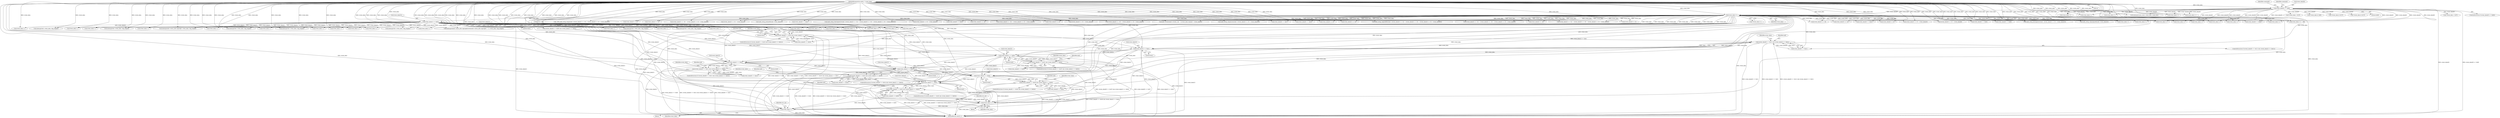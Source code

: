 digraph "0_wildmidi_660b513d99bced8783a4a5984ac2f742c74ebbdd_4@array" {
"1001012" [label="(Call,event_data[1] == 0x01)"];
"1000187" [label="(Call,event_data++)"];
"1000171" [label="(Call,event_data[0] >= 0x80)"];
"1000143" [label="(MethodParameterIn,uint8_t * event_data)"];
"1000363" [label="(Call,event_data[1] == 0x02)"];
"1001006" [label="(Call,(event_data[0] == 0x20) && (event_data[1] == 0x01))"];
"1001028" [label="(Call,(event_data[0] == 0x21) && (event_data[1] == 0x01))"];
"1001034" [label="(Call,event_data[1] == 0x01)"];
"1001056" [label="(Call,event_data[1] == 0x00)"];
"1001050" [label="(Call,(event_data[0] == 0x2F) && (event_data[1] == 0x00))"];
"1001075" [label="(Call,event_data[1] == 0x03)"];
"1001069" [label="(Call,(event_data[0] == 0x51) && (event_data[1] == 0x03))"];
"1001109" [label="(Call,event_data[1] == 0x05)"];
"1001103" [label="(Call,(event_data[0] == 0x54) && (event_data[1] == 0x05))"];
"1001166" [label="(Call,event_data[1] == 0x04)"];
"1001160" [label="(Call,(event_data[0] == 0x58) && (event_data[1] == 0x04))"];
"1001206" [label="(Call,event_data[1] == 0x02)"];
"1001200" [label="(Call,(event_data[0] == 0x59) && (event_data[1] == 0x02))"];
"1001228" [label="(Call,event_data++)"];
"1001250" [label="(Call,event_data++)"];
"1001227" [label="(Block,)"];
"1000312" [label="(Call,event_data++)"];
"1001186" [label="(Call,(event_data[4] << 8) + event_data[5])"];
"1001057" [label="(Call,event_data[1])"];
"1001181" [label="(Call,event_data[3] << 16)"];
"1001082" [label="(Identifier,mdi)"];
"1001200" [label="(Call,(event_data[0] == 0x59) && (event_data[1] == 0x02))"];
"1000358" [label="(Call,event_data[0] == 0x00)"];
"1001138" [label="(Call,mdi->events[mdi->events_size - 1].event_data.channel = event_data[2])"];
"1001292" [label="(Call,*event_data > 0x7f)"];
"1000888" [label="(Call,event_data++)"];
"1000369" [label="(Call,midi_setup_sequenceno(mdi, ((event_data[2] << 8) + event_data[3])))"];
"1001229" [label="(Identifier,event_data)"];
"1001175" [label="(Call,event_data[2] << 24)"];
"1001117" [label="(Call,(event_data[3] << 24) + (event_data[4] << 16) + (event_data[5] << 8) + event_data[6])"];
"1000367" [label="(Literal,0x02)"];
"1001060" [label="(Literal,0x00)"];
"1000464" [label="(Call,event_data++)"];
"1001327" [label="(Call,event_data++)"];
"1000363" [label="(Call,event_data[1] == 0x02)"];
"1000504" [label="(Call,event_data++)"];
"1001038" [label="(Literal,0x01)"];
"1001084" [label="(Call,event_data[2] << 16)"];
"1001113" [label="(Literal,0x05)"];
"1001118" [label="(Call,event_data[3] << 24)"];
"1000866" [label="(Call,event_data++)"];
"1001016" [label="(Literal,0x01)"];
"1001167" [label="(Call,event_data[1])"];
"1000170" [label="(ControlStructure,if (event_data[0] >= 0x80))"];
"1000195" [label="(Identifier,command)"];
"1000458" [label="(Call,event_data[0] == 0x02)"];
"1000770" [label="(Call,memcpy(text, event_data, tmp_length))"];
"1001253" [label="(Identifier,ret_cnt)"];
"1001070" [label="(Call,event_data[0] == 0x51)"];
"1001214" [label="(Call,(event_data[2] << 8) + event_data[3])"];
"1000793" [label="(Call,event_data++)"];
"1001049" [label="(ControlStructure,if ((event_data[0] == 0x2F) && (event_data[1] == 0x00)))"];
"1001068" [label="(ControlStructure,if ((event_data[0] == 0x51) && (event_data[1] == 0x03)))"];
"1000906" [label="(Call,event_data++)"];
"1001103" [label="(Call,(event_data[0] == 0x54) && (event_data[1] == 0x05))"];
"1000714" [label="(Call,event_data[0] == 0x04)"];
"1001106" [label="(Identifier,event_data)"];
"1001213" [label="(Identifier,mdi)"];
"1000669" [label="(Call,event_data++)"];
"1001212" [label="(Call,midi_setup_keysignature(mdi, ((event_data[2] << 8) + event_data[3])))"];
"1000284" [label="(Call,event_data++)"];
"1001166" [label="(Call,event_data[1] == 0x04)"];
"1001027" [label="(ControlStructure,if ((event_data[0] == 0x21) && (event_data[1] == 0x01)))"];
"1001018" [label="(Call,midi_setup_channelprefix(mdi, event_data[2]))"];
"1001028" [label="(Call,(event_data[0] == 0x21) && (event_data[1] == 0x01))"];
"1001251" [label="(Identifier,event_data)"];
"1000815" [label="(Call,event_data++)"];
"1001034" [label="(Call,event_data[1] == 0x01)"];
"1001207" [label="(Call,event_data[1])"];
"1000916" [label="(Call,memcpy(text, event_data, tmp_length))"];
"1001081" [label="(Call,_WM_midi_setup_tempo(mdi, ((event_data[2] << 16) + (event_data[3] << 8) + event_data[4])))"];
"1000539" [label="(Call,memcpy(&mdi->extra_info.copyright[strlen(mdi->extra_info.copyright) + 1], event_data, tmp_length))"];
"1001172" [label="(Call,midi_setup_timesignature(mdi, ((event_data[2] << 24) + (event_data[3] << 16) + (event_data[4] << 8) + event_data[5])))"];
"1001075" [label="(Call,event_data[1] == 0x03)"];
"1001079" [label="(Literal,0x03)"];
"1001170" [label="(Literal,0x04)"];
"1000244" [label="(Call,event_data++)"];
"1001123" [label="(Call,(event_data[4] << 16) + (event_data[5] << 8) + event_data[6])"];
"1000742" [label="(Call,event_data++)"];
"1001072" [label="(Identifier,event_data)"];
"1000989" [label="(Call,memcpy(text, event_data, tmp_length))"];
"1001313" [label="(Call,*event_data > 0x7f)"];
"1000279" [label="(Call,event_data++)"];
"1001215" [label="(Call,event_data[2] << 8)"];
"1001035" [label="(Call,event_data[1])"];
"1000179" [label="(Call,*event_data & 0xf0)"];
"1000230" [label="(Call,event_data[1] == 0)"];
"1001083" [label="(Call,(event_data[2] << 16) + (event_data[3] << 8) + event_data[4])"];
"1001305" [label="(Call,*event_data & 0x7F)"];
"1000217" [label="(Call,event_data++)"];
"1001250" [label="(Call,event_data++)"];
"1001031" [label="(Identifier,event_data)"];
"1000371" [label="(Call,(event_data[2] << 8) + event_data[3])"];
"1001323" [label="(Call,*event_data & 0x7F)"];
"1001053" [label="(Identifier,event_data)"];
"1001007" [label="(Call,event_data[0] == 0x20)"];
"1000299" [label="(Call,event_data++)"];
"1001161" [label="(Call,event_data[0] == 0x58)"];
"1001006" [label="(Call,(event_data[0] == 0x20) && (event_data[1] == 0x01))"];
"1001040" [label="(Call,midi_setup_portprefix(mdi, event_data[2]))"];
"1000385" [label="(Call,event_data[0] == 0x01)"];
"1000391" [label="(Call,event_data++)"];
"1001019" [label="(Identifier,mdi)"];
"1000372" [label="(Call,event_data[2] << 8)"];
"1001160" [label="(Call,(event_data[0] == 0x58) && (event_data[1] == 0x04))"];
"1001201" [label="(Call,event_data[0] == 0x59)"];
"1001104" [label="(Call,event_data[0] == 0x54)"];
"1000239" [label="(Call,event_data++)"];
"1000641" [label="(Call,event_data[0] == 0x03)"];
"1001210" [label="(Literal,0x02)"];
"1000760" [label="(Call,event_data++)"];
"1001063" [label="(Identifier,mdi)"];
"1001231" [label="(Identifier,ret_cnt)"];
"1001115" [label="(Call,midi_setup_smpteoffset(mdi, ((event_data[3] << 24) + (event_data[4] << 16) + (event_data[5] << 8) + event_data[6])))"];
"1000175" [label="(Literal,0x80)"];
"1001110" [label="(Call,event_data[1])"];
"1001159" [label="(ControlStructure,if ((event_data[0] == 0x58) && (event_data[1] == 0x04)))"];
"1001124" [label="(Call,event_data[4] << 16)"];
"1001005" [label="(ControlStructure,if ((event_data[0] == 0x20) && (event_data[1] == 0x01)))"];
"1001174" [label="(Call,(event_data[2] << 24) + (event_data[3] << 16) + (event_data[4] << 8) + event_data[5])"];
"1001012" [label="(Call,event_data[1] == 0x01)"];
"1001090" [label="(Call,event_data[3] << 8)"];
"1000357" [label="(Call,(event_data[0] == 0x00) && (event_data[1] == 0x02))"];
"1001206" [label="(Call,event_data[1] == 0x02)"];
"1001163" [label="(Identifier,event_data)"];
"1000431" [label="(Call,event_data++)"];
"1001116" [label="(Identifier,mdi)"];
"1001199" [label="(ControlStructure,if ((event_data[0] == 0x59) && (event_data[1] == 0x02)))"];
"1000259" [label="(Call,event_data++)"];
"1001109" [label="(Call,event_data[1] == 0x05)"];
"1000697" [label="(Call,memcpy(text, event_data, tmp_length))"];
"1000330" [label="(Call,event_data++)"];
"1001029" [label="(Call,event_data[0] == 0x21)"];
"1001550" [label="(MethodReturn,uint32_t)"];
"1001342" [label="(Call,memcpy(sysex_store, event_data, sysex_len))"];
"1001187" [label="(Call,event_data[4] << 8)"];
"1000979" [label="(Call,event_data++)"];
"1001051" [label="(Call,event_data[0] == 0x2F)"];
"1000601" [label="(Call,memcpy(mdi->extra_info.copyright, event_data, tmp_length))"];
"1001129" [label="(Call,(event_data[5] << 8) + event_data[6])"];
"1001076" [label="(Call,event_data[1])"];
"1000186" [label="(Call,*event_data++)"];
"1000860" [label="(Call,event_data[0] == 0x06)"];
"1000264" [label="(Call,event_data++)"];
"1000178" [label="(Identifier,command)"];
"1000624" [label="(Call,memcpy(text, event_data, tmp_length))"];
"1000486" [label="(Call,event_data++)"];
"1000687" [label="(Call,event_data++)"];
"1001041" [label="(Identifier,mdi)"];
"1001239" [label="(Block,)"];
"1001050" [label="(Call,(event_data[0] == 0x2F) && (event_data[1] == 0x00))"];
"1000720" [label="(Call,event_data++)"];
"1000939" [label="(Call,event_data++)"];
"1000961" [label="(Call,event_data++)"];
"1000787" [label="(Call,event_data[0] == 0x05)"];
"1001309" [label="(Call,event_data++)"];
"1000647" [label="(Call,event_data++)"];
"1001089" [label="(Call,(event_data[3] << 8) + event_data[4])"];
"1000143" [label="(MethodParameterIn,uint8_t * event_data)"];
"1000325" [label="(Call,event_data++)"];
"1000172" [label="(Call,event_data[0])"];
"1000441" [label="(Call,memcpy(text, event_data, tmp_length))"];
"1000833" [label="(Call,event_data++)"];
"1001069" [label="(Call,(event_data[0] == 0x51) && (event_data[1] == 0x03))"];
"1001180" [label="(Call,(event_data[3] << 16) + (event_data[4] << 8) + event_data[5])"];
"1000933" [label="(Call,event_data[0] == 0x07)"];
"1001013" [label="(Call,event_data[1])"];
"1001228" [label="(Call,event_data++)"];
"1001203" [label="(Identifier,event_data)"];
"1000212" [label="(Call,event_data++)"];
"1000364" [label="(Call,event_data[1])"];
"1001102" [label="(ControlStructure,if ((event_data[0] == 0x54) && (event_data[1] == 0x05)))"];
"1000843" [label="(Call,memcpy(text, event_data, tmp_length))"];
"1000413" [label="(Call,event_data++)"];
"1001173" [label="(Identifier,mdi)"];
"1000188" [label="(Identifier,event_data)"];
"1001056" [label="(Call,event_data[1] == 0x00)"];
"1001130" [label="(Call,event_data[5] << 8)"];
"1000187" [label="(Call,event_data++)"];
"1000171" [label="(Call,event_data[0] >= 0x80)"];
"1001012" -> "1001006"  [label="AST: "];
"1001012" -> "1001016"  [label="CFG: "];
"1001013" -> "1001012"  [label="AST: "];
"1001016" -> "1001012"  [label="AST: "];
"1001006" -> "1001012"  [label="CFG: "];
"1001012" -> "1001550"  [label="DDG: event_data[1]"];
"1001012" -> "1001006"  [label="DDG: event_data[1]"];
"1001012" -> "1001006"  [label="DDG: 0x01"];
"1000187" -> "1001012"  [label="DDG: event_data"];
"1000363" -> "1001012"  [label="DDG: event_data[1]"];
"1000143" -> "1001012"  [label="DDG: event_data"];
"1001012" -> "1001034"  [label="DDG: event_data[1]"];
"1001012" -> "1001056"  [label="DDG: event_data[1]"];
"1001012" -> "1001075"  [label="DDG: event_data[1]"];
"1001012" -> "1001109"  [label="DDG: event_data[1]"];
"1001012" -> "1001166"  [label="DDG: event_data[1]"];
"1001012" -> "1001206"  [label="DDG: event_data[1]"];
"1001012" -> "1001228"  [label="DDG: event_data[1]"];
"1001012" -> "1001250"  [label="DDG: event_data[1]"];
"1000187" -> "1000186"  [label="AST: "];
"1000187" -> "1000188"  [label="CFG: "];
"1000188" -> "1000187"  [label="AST: "];
"1000186" -> "1000187"  [label="CFG: "];
"1000187" -> "1001550"  [label="DDG: event_data"];
"1000171" -> "1000187"  [label="DDG: event_data[0]"];
"1000143" -> "1000187"  [label="DDG: event_data"];
"1000187" -> "1000212"  [label="DDG: event_data"];
"1000187" -> "1000230"  [label="DDG: event_data"];
"1000187" -> "1000239"  [label="DDG: event_data"];
"1000187" -> "1000259"  [label="DDG: event_data"];
"1000187" -> "1000279"  [label="DDG: event_data"];
"1000187" -> "1000299"  [label="DDG: event_data"];
"1000187" -> "1000312"  [label="DDG: event_data"];
"1000187" -> "1000325"  [label="DDG: event_data"];
"1000187" -> "1000358"  [label="DDG: event_data"];
"1000187" -> "1000363"  [label="DDG: event_data"];
"1000187" -> "1000369"  [label="DDG: event_data"];
"1000187" -> "1000372"  [label="DDG: event_data"];
"1000187" -> "1000371"  [label="DDG: event_data"];
"1000187" -> "1000385"  [label="DDG: event_data"];
"1000187" -> "1000391"  [label="DDG: event_data"];
"1000187" -> "1000458"  [label="DDG: event_data"];
"1000187" -> "1000464"  [label="DDG: event_data"];
"1000187" -> "1000641"  [label="DDG: event_data"];
"1000187" -> "1000647"  [label="DDG: event_data"];
"1000187" -> "1000714"  [label="DDG: event_data"];
"1000187" -> "1000720"  [label="DDG: event_data"];
"1000187" -> "1000787"  [label="DDG: event_data"];
"1000187" -> "1000793"  [label="DDG: event_data"];
"1000187" -> "1000860"  [label="DDG: event_data"];
"1000187" -> "1000866"  [label="DDG: event_data"];
"1000187" -> "1000933"  [label="DDG: event_data"];
"1000187" -> "1000939"  [label="DDG: event_data"];
"1000187" -> "1001007"  [label="DDG: event_data"];
"1000187" -> "1001018"  [label="DDG: event_data"];
"1000187" -> "1001029"  [label="DDG: event_data"];
"1000187" -> "1001034"  [label="DDG: event_data"];
"1000187" -> "1001040"  [label="DDG: event_data"];
"1000187" -> "1001051"  [label="DDG: event_data"];
"1000187" -> "1001056"  [label="DDG: event_data"];
"1000187" -> "1001070"  [label="DDG: event_data"];
"1000187" -> "1001075"  [label="DDG: event_data"];
"1000187" -> "1001081"  [label="DDG: event_data"];
"1000187" -> "1001084"  [label="DDG: event_data"];
"1000187" -> "1001083"  [label="DDG: event_data"];
"1000187" -> "1001090"  [label="DDG: event_data"];
"1000187" -> "1001089"  [label="DDG: event_data"];
"1000187" -> "1001104"  [label="DDG: event_data"];
"1000187" -> "1001109"  [label="DDG: event_data"];
"1000187" -> "1001115"  [label="DDG: event_data"];
"1000187" -> "1001118"  [label="DDG: event_data"];
"1000187" -> "1001117"  [label="DDG: event_data"];
"1000187" -> "1001124"  [label="DDG: event_data"];
"1000187" -> "1001123"  [label="DDG: event_data"];
"1000187" -> "1001130"  [label="DDG: event_data"];
"1000187" -> "1001129"  [label="DDG: event_data"];
"1000187" -> "1001138"  [label="DDG: event_data"];
"1000187" -> "1001161"  [label="DDG: event_data"];
"1000187" -> "1001166"  [label="DDG: event_data"];
"1000187" -> "1001172"  [label="DDG: event_data"];
"1000187" -> "1001175"  [label="DDG: event_data"];
"1000187" -> "1001174"  [label="DDG: event_data"];
"1000187" -> "1001181"  [label="DDG: event_data"];
"1000187" -> "1001180"  [label="DDG: event_data"];
"1000187" -> "1001187"  [label="DDG: event_data"];
"1000187" -> "1001186"  [label="DDG: event_data"];
"1000187" -> "1001201"  [label="DDG: event_data"];
"1000187" -> "1001206"  [label="DDG: event_data"];
"1000187" -> "1001212"  [label="DDG: event_data"];
"1000187" -> "1001215"  [label="DDG: event_data"];
"1000187" -> "1001214"  [label="DDG: event_data"];
"1000187" -> "1001228"  [label="DDG: event_data"];
"1000187" -> "1001309"  [label="DDG: event_data"];
"1000187" -> "1001327"  [label="DDG: event_data"];
"1000171" -> "1000170"  [label="AST: "];
"1000171" -> "1000175"  [label="CFG: "];
"1000172" -> "1000171"  [label="AST: "];
"1000175" -> "1000171"  [label="AST: "];
"1000178" -> "1000171"  [label="CFG: "];
"1000195" -> "1000171"  [label="CFG: "];
"1000171" -> "1001550"  [label="DDG: event_data[0]"];
"1000171" -> "1001550"  [label="DDG: event_data[0] >= 0x80"];
"1000143" -> "1000171"  [label="DDG: event_data"];
"1000171" -> "1000179"  [label="DDG: event_data[0]"];
"1000171" -> "1000212"  [label="DDG: event_data[0]"];
"1000171" -> "1000217"  [label="DDG: event_data[0]"];
"1000171" -> "1000239"  [label="DDG: event_data[0]"];
"1000171" -> "1000244"  [label="DDG: event_data[0]"];
"1000171" -> "1000259"  [label="DDG: event_data[0]"];
"1000171" -> "1000264"  [label="DDG: event_data[0]"];
"1000171" -> "1000279"  [label="DDG: event_data[0]"];
"1000171" -> "1000284"  [label="DDG: event_data[0]"];
"1000171" -> "1000299"  [label="DDG: event_data[0]"];
"1000171" -> "1000312"  [label="DDG: event_data[0]"];
"1000171" -> "1000325"  [label="DDG: event_data[0]"];
"1000171" -> "1000330"  [label="DDG: event_data[0]"];
"1000171" -> "1000358"  [label="DDG: event_data[0]"];
"1000171" -> "1001292"  [label="DDG: event_data[0]"];
"1000171" -> "1001305"  [label="DDG: event_data[0]"];
"1000171" -> "1001309"  [label="DDG: event_data[0]"];
"1000171" -> "1001313"  [label="DDG: event_data[0]"];
"1000171" -> "1001323"  [label="DDG: event_data[0]"];
"1000171" -> "1001327"  [label="DDG: event_data[0]"];
"1000171" -> "1001342"  [label="DDG: event_data[0]"];
"1000143" -> "1000141"  [label="AST: "];
"1000143" -> "1001550"  [label="DDG: event_data"];
"1000143" -> "1000212"  [label="DDG: event_data"];
"1000143" -> "1000217"  [label="DDG: event_data"];
"1000143" -> "1000230"  [label="DDG: event_data"];
"1000143" -> "1000239"  [label="DDG: event_data"];
"1000143" -> "1000244"  [label="DDG: event_data"];
"1000143" -> "1000259"  [label="DDG: event_data"];
"1000143" -> "1000264"  [label="DDG: event_data"];
"1000143" -> "1000279"  [label="DDG: event_data"];
"1000143" -> "1000284"  [label="DDG: event_data"];
"1000143" -> "1000299"  [label="DDG: event_data"];
"1000143" -> "1000312"  [label="DDG: event_data"];
"1000143" -> "1000325"  [label="DDG: event_data"];
"1000143" -> "1000330"  [label="DDG: event_data"];
"1000143" -> "1000358"  [label="DDG: event_data"];
"1000143" -> "1000363"  [label="DDG: event_data"];
"1000143" -> "1000369"  [label="DDG: event_data"];
"1000143" -> "1000372"  [label="DDG: event_data"];
"1000143" -> "1000371"  [label="DDG: event_data"];
"1000143" -> "1000385"  [label="DDG: event_data"];
"1000143" -> "1000391"  [label="DDG: event_data"];
"1000143" -> "1000413"  [label="DDG: event_data"];
"1000143" -> "1000431"  [label="DDG: event_data"];
"1000143" -> "1000441"  [label="DDG: event_data"];
"1000143" -> "1000458"  [label="DDG: event_data"];
"1000143" -> "1000464"  [label="DDG: event_data"];
"1000143" -> "1000486"  [label="DDG: event_data"];
"1000143" -> "1000504"  [label="DDG: event_data"];
"1000143" -> "1000539"  [label="DDG: event_data"];
"1000143" -> "1000601"  [label="DDG: event_data"];
"1000143" -> "1000624"  [label="DDG: event_data"];
"1000143" -> "1000641"  [label="DDG: event_data"];
"1000143" -> "1000647"  [label="DDG: event_data"];
"1000143" -> "1000669"  [label="DDG: event_data"];
"1000143" -> "1000687"  [label="DDG: event_data"];
"1000143" -> "1000697"  [label="DDG: event_data"];
"1000143" -> "1000714"  [label="DDG: event_data"];
"1000143" -> "1000720"  [label="DDG: event_data"];
"1000143" -> "1000742"  [label="DDG: event_data"];
"1000143" -> "1000760"  [label="DDG: event_data"];
"1000143" -> "1000770"  [label="DDG: event_data"];
"1000143" -> "1000787"  [label="DDG: event_data"];
"1000143" -> "1000793"  [label="DDG: event_data"];
"1000143" -> "1000815"  [label="DDG: event_data"];
"1000143" -> "1000833"  [label="DDG: event_data"];
"1000143" -> "1000843"  [label="DDG: event_data"];
"1000143" -> "1000860"  [label="DDG: event_data"];
"1000143" -> "1000866"  [label="DDG: event_data"];
"1000143" -> "1000888"  [label="DDG: event_data"];
"1000143" -> "1000906"  [label="DDG: event_data"];
"1000143" -> "1000916"  [label="DDG: event_data"];
"1000143" -> "1000933"  [label="DDG: event_data"];
"1000143" -> "1000939"  [label="DDG: event_data"];
"1000143" -> "1000961"  [label="DDG: event_data"];
"1000143" -> "1000979"  [label="DDG: event_data"];
"1000143" -> "1000989"  [label="DDG: event_data"];
"1000143" -> "1001007"  [label="DDG: event_data"];
"1000143" -> "1001018"  [label="DDG: event_data"];
"1000143" -> "1001029"  [label="DDG: event_data"];
"1000143" -> "1001034"  [label="DDG: event_data"];
"1000143" -> "1001040"  [label="DDG: event_data"];
"1000143" -> "1001051"  [label="DDG: event_data"];
"1000143" -> "1001056"  [label="DDG: event_data"];
"1000143" -> "1001070"  [label="DDG: event_data"];
"1000143" -> "1001075"  [label="DDG: event_data"];
"1000143" -> "1001081"  [label="DDG: event_data"];
"1000143" -> "1001084"  [label="DDG: event_data"];
"1000143" -> "1001083"  [label="DDG: event_data"];
"1000143" -> "1001090"  [label="DDG: event_data"];
"1000143" -> "1001089"  [label="DDG: event_data"];
"1000143" -> "1001104"  [label="DDG: event_data"];
"1000143" -> "1001109"  [label="DDG: event_data"];
"1000143" -> "1001115"  [label="DDG: event_data"];
"1000143" -> "1001118"  [label="DDG: event_data"];
"1000143" -> "1001117"  [label="DDG: event_data"];
"1000143" -> "1001124"  [label="DDG: event_data"];
"1000143" -> "1001123"  [label="DDG: event_data"];
"1000143" -> "1001130"  [label="DDG: event_data"];
"1000143" -> "1001129"  [label="DDG: event_data"];
"1000143" -> "1001138"  [label="DDG: event_data"];
"1000143" -> "1001161"  [label="DDG: event_data"];
"1000143" -> "1001166"  [label="DDG: event_data"];
"1000143" -> "1001172"  [label="DDG: event_data"];
"1000143" -> "1001175"  [label="DDG: event_data"];
"1000143" -> "1001174"  [label="DDG: event_data"];
"1000143" -> "1001181"  [label="DDG: event_data"];
"1000143" -> "1001180"  [label="DDG: event_data"];
"1000143" -> "1001187"  [label="DDG: event_data"];
"1000143" -> "1001186"  [label="DDG: event_data"];
"1000143" -> "1001201"  [label="DDG: event_data"];
"1000143" -> "1001206"  [label="DDG: event_data"];
"1000143" -> "1001212"  [label="DDG: event_data"];
"1000143" -> "1001215"  [label="DDG: event_data"];
"1000143" -> "1001214"  [label="DDG: event_data"];
"1000143" -> "1001228"  [label="DDG: event_data"];
"1000143" -> "1001250"  [label="DDG: event_data"];
"1000143" -> "1001309"  [label="DDG: event_data"];
"1000143" -> "1001327"  [label="DDG: event_data"];
"1000143" -> "1001342"  [label="DDG: event_data"];
"1000363" -> "1000357"  [label="AST: "];
"1000363" -> "1000367"  [label="CFG: "];
"1000364" -> "1000363"  [label="AST: "];
"1000367" -> "1000363"  [label="AST: "];
"1000357" -> "1000363"  [label="CFG: "];
"1000363" -> "1001550"  [label="DDG: event_data[1]"];
"1000363" -> "1000357"  [label="DDG: event_data[1]"];
"1000363" -> "1000357"  [label="DDG: 0x02"];
"1000363" -> "1000391"  [label="DDG: event_data[1]"];
"1000363" -> "1000413"  [label="DDG: event_data[1]"];
"1000363" -> "1000431"  [label="DDG: event_data[1]"];
"1000363" -> "1000441"  [label="DDG: event_data[1]"];
"1000363" -> "1000464"  [label="DDG: event_data[1]"];
"1000363" -> "1000486"  [label="DDG: event_data[1]"];
"1000363" -> "1000504"  [label="DDG: event_data[1]"];
"1000363" -> "1000539"  [label="DDG: event_data[1]"];
"1000363" -> "1000601"  [label="DDG: event_data[1]"];
"1000363" -> "1000624"  [label="DDG: event_data[1]"];
"1000363" -> "1000647"  [label="DDG: event_data[1]"];
"1000363" -> "1000669"  [label="DDG: event_data[1]"];
"1000363" -> "1000687"  [label="DDG: event_data[1]"];
"1000363" -> "1000697"  [label="DDG: event_data[1]"];
"1000363" -> "1000720"  [label="DDG: event_data[1]"];
"1000363" -> "1000742"  [label="DDG: event_data[1]"];
"1000363" -> "1000760"  [label="DDG: event_data[1]"];
"1000363" -> "1000770"  [label="DDG: event_data[1]"];
"1000363" -> "1000793"  [label="DDG: event_data[1]"];
"1000363" -> "1000815"  [label="DDG: event_data[1]"];
"1000363" -> "1000833"  [label="DDG: event_data[1]"];
"1000363" -> "1000843"  [label="DDG: event_data[1]"];
"1000363" -> "1000866"  [label="DDG: event_data[1]"];
"1000363" -> "1000888"  [label="DDG: event_data[1]"];
"1000363" -> "1000906"  [label="DDG: event_data[1]"];
"1000363" -> "1000916"  [label="DDG: event_data[1]"];
"1000363" -> "1000939"  [label="DDG: event_data[1]"];
"1000363" -> "1000961"  [label="DDG: event_data[1]"];
"1000363" -> "1000979"  [label="DDG: event_data[1]"];
"1000363" -> "1000989"  [label="DDG: event_data[1]"];
"1000363" -> "1001034"  [label="DDG: event_data[1]"];
"1000363" -> "1001056"  [label="DDG: event_data[1]"];
"1000363" -> "1001075"  [label="DDG: event_data[1]"];
"1000363" -> "1001109"  [label="DDG: event_data[1]"];
"1000363" -> "1001166"  [label="DDG: event_data[1]"];
"1000363" -> "1001206"  [label="DDG: event_data[1]"];
"1000363" -> "1001228"  [label="DDG: event_data[1]"];
"1000363" -> "1001250"  [label="DDG: event_data[1]"];
"1001006" -> "1001005"  [label="AST: "];
"1001006" -> "1001007"  [label="CFG: "];
"1001007" -> "1001006"  [label="AST: "];
"1001019" -> "1001006"  [label="CFG: "];
"1001031" -> "1001006"  [label="CFG: "];
"1001006" -> "1001550"  [label="DDG: event_data[1] == 0x01"];
"1001006" -> "1001550"  [label="DDG: event_data[0] == 0x20"];
"1001006" -> "1001550"  [label="DDG: (event_data[0] == 0x20) && (event_data[1] == 0x01)"];
"1001007" -> "1001006"  [label="DDG: event_data[0]"];
"1001007" -> "1001006"  [label="DDG: 0x20"];
"1001006" -> "1001028"  [label="DDG: event_data[1] == 0x01"];
"1001028" -> "1001027"  [label="AST: "];
"1001028" -> "1001029"  [label="CFG: "];
"1001028" -> "1001034"  [label="CFG: "];
"1001029" -> "1001028"  [label="AST: "];
"1001034" -> "1001028"  [label="AST: "];
"1001041" -> "1001028"  [label="CFG: "];
"1001053" -> "1001028"  [label="CFG: "];
"1001028" -> "1001550"  [label="DDG: (event_data[0] == 0x21) && (event_data[1] == 0x01)"];
"1001028" -> "1001550"  [label="DDG: event_data[0] == 0x21"];
"1001028" -> "1001550"  [label="DDG: event_data[1] == 0x01"];
"1001029" -> "1001028"  [label="DDG: event_data[0]"];
"1001029" -> "1001028"  [label="DDG: 0x21"];
"1001034" -> "1001028"  [label="DDG: event_data[1]"];
"1001034" -> "1001028"  [label="DDG: 0x01"];
"1001034" -> "1001038"  [label="CFG: "];
"1001035" -> "1001034"  [label="AST: "];
"1001038" -> "1001034"  [label="AST: "];
"1001034" -> "1001550"  [label="DDG: event_data[1]"];
"1001034" -> "1001056"  [label="DDG: event_data[1]"];
"1001034" -> "1001075"  [label="DDG: event_data[1]"];
"1001034" -> "1001109"  [label="DDG: event_data[1]"];
"1001034" -> "1001166"  [label="DDG: event_data[1]"];
"1001034" -> "1001206"  [label="DDG: event_data[1]"];
"1001034" -> "1001228"  [label="DDG: event_data[1]"];
"1001034" -> "1001250"  [label="DDG: event_data[1]"];
"1001056" -> "1001050"  [label="AST: "];
"1001056" -> "1001060"  [label="CFG: "];
"1001057" -> "1001056"  [label="AST: "];
"1001060" -> "1001056"  [label="AST: "];
"1001050" -> "1001056"  [label="CFG: "];
"1001056" -> "1001550"  [label="DDG: event_data[1]"];
"1001056" -> "1001050"  [label="DDG: event_data[1]"];
"1001056" -> "1001050"  [label="DDG: 0x00"];
"1001056" -> "1001075"  [label="DDG: event_data[1]"];
"1001056" -> "1001109"  [label="DDG: event_data[1]"];
"1001056" -> "1001166"  [label="DDG: event_data[1]"];
"1001056" -> "1001206"  [label="DDG: event_data[1]"];
"1001056" -> "1001228"  [label="DDG: event_data[1]"];
"1001056" -> "1001250"  [label="DDG: event_data[1]"];
"1001050" -> "1001049"  [label="AST: "];
"1001050" -> "1001051"  [label="CFG: "];
"1001051" -> "1001050"  [label="AST: "];
"1001063" -> "1001050"  [label="CFG: "];
"1001072" -> "1001050"  [label="CFG: "];
"1001050" -> "1001550"  [label="DDG: event_data[0] == 0x2F"];
"1001050" -> "1001550"  [label="DDG: event_data[1] == 0x00"];
"1001050" -> "1001550"  [label="DDG: (event_data[0] == 0x2F) && (event_data[1] == 0x00)"];
"1001051" -> "1001050"  [label="DDG: event_data[0]"];
"1001051" -> "1001050"  [label="DDG: 0x2F"];
"1001075" -> "1001069"  [label="AST: "];
"1001075" -> "1001079"  [label="CFG: "];
"1001076" -> "1001075"  [label="AST: "];
"1001079" -> "1001075"  [label="AST: "];
"1001069" -> "1001075"  [label="CFG: "];
"1001075" -> "1001550"  [label="DDG: event_data[1]"];
"1001075" -> "1001069"  [label="DDG: event_data[1]"];
"1001075" -> "1001069"  [label="DDG: 0x03"];
"1001075" -> "1001109"  [label="DDG: event_data[1]"];
"1001075" -> "1001166"  [label="DDG: event_data[1]"];
"1001075" -> "1001206"  [label="DDG: event_data[1]"];
"1001075" -> "1001228"  [label="DDG: event_data[1]"];
"1001075" -> "1001250"  [label="DDG: event_data[1]"];
"1001069" -> "1001068"  [label="AST: "];
"1001069" -> "1001070"  [label="CFG: "];
"1001070" -> "1001069"  [label="AST: "];
"1001082" -> "1001069"  [label="CFG: "];
"1001106" -> "1001069"  [label="CFG: "];
"1001069" -> "1001550"  [label="DDG: event_data[1] == 0x03"];
"1001069" -> "1001550"  [label="DDG: (event_data[0] == 0x51) && (event_data[1] == 0x03)"];
"1001069" -> "1001550"  [label="DDG: event_data[0] == 0x51"];
"1001070" -> "1001069"  [label="DDG: event_data[0]"];
"1001070" -> "1001069"  [label="DDG: 0x51"];
"1001109" -> "1001103"  [label="AST: "];
"1001109" -> "1001113"  [label="CFG: "];
"1001110" -> "1001109"  [label="AST: "];
"1001113" -> "1001109"  [label="AST: "];
"1001103" -> "1001109"  [label="CFG: "];
"1001109" -> "1001550"  [label="DDG: event_data[1]"];
"1001109" -> "1001103"  [label="DDG: event_data[1]"];
"1001109" -> "1001103"  [label="DDG: 0x05"];
"1001109" -> "1001166"  [label="DDG: event_data[1]"];
"1001109" -> "1001206"  [label="DDG: event_data[1]"];
"1001109" -> "1001228"  [label="DDG: event_data[1]"];
"1001109" -> "1001250"  [label="DDG: event_data[1]"];
"1001103" -> "1001102"  [label="AST: "];
"1001103" -> "1001104"  [label="CFG: "];
"1001104" -> "1001103"  [label="AST: "];
"1001116" -> "1001103"  [label="CFG: "];
"1001163" -> "1001103"  [label="CFG: "];
"1001103" -> "1001550"  [label="DDG: event_data[1] == 0x05"];
"1001103" -> "1001550"  [label="DDG: event_data[0] == 0x54"];
"1001103" -> "1001550"  [label="DDG: (event_data[0] == 0x54) && (event_data[1] == 0x05)"];
"1001104" -> "1001103"  [label="DDG: event_data[0]"];
"1001104" -> "1001103"  [label="DDG: 0x54"];
"1001166" -> "1001160"  [label="AST: "];
"1001166" -> "1001170"  [label="CFG: "];
"1001167" -> "1001166"  [label="AST: "];
"1001170" -> "1001166"  [label="AST: "];
"1001160" -> "1001166"  [label="CFG: "];
"1001166" -> "1001550"  [label="DDG: event_data[1]"];
"1001166" -> "1001160"  [label="DDG: event_data[1]"];
"1001166" -> "1001160"  [label="DDG: 0x04"];
"1001166" -> "1001206"  [label="DDG: event_data[1]"];
"1001166" -> "1001228"  [label="DDG: event_data[1]"];
"1001166" -> "1001250"  [label="DDG: event_data[1]"];
"1001160" -> "1001159"  [label="AST: "];
"1001160" -> "1001161"  [label="CFG: "];
"1001161" -> "1001160"  [label="AST: "];
"1001173" -> "1001160"  [label="CFG: "];
"1001203" -> "1001160"  [label="CFG: "];
"1001160" -> "1001550"  [label="DDG: event_data[1] == 0x04"];
"1001160" -> "1001550"  [label="DDG: (event_data[0] == 0x58) && (event_data[1] == 0x04)"];
"1001160" -> "1001550"  [label="DDG: event_data[0] == 0x58"];
"1001161" -> "1001160"  [label="DDG: event_data[0]"];
"1001161" -> "1001160"  [label="DDG: 0x58"];
"1001206" -> "1001200"  [label="AST: "];
"1001206" -> "1001210"  [label="CFG: "];
"1001207" -> "1001206"  [label="AST: "];
"1001210" -> "1001206"  [label="AST: "];
"1001200" -> "1001206"  [label="CFG: "];
"1001206" -> "1001550"  [label="DDG: event_data[1]"];
"1001206" -> "1001200"  [label="DDG: event_data[1]"];
"1001206" -> "1001200"  [label="DDG: 0x02"];
"1001206" -> "1001228"  [label="DDG: event_data[1]"];
"1001206" -> "1001250"  [label="DDG: event_data[1]"];
"1001200" -> "1001199"  [label="AST: "];
"1001200" -> "1001201"  [label="CFG: "];
"1001201" -> "1001200"  [label="AST: "];
"1001213" -> "1001200"  [label="CFG: "];
"1001229" -> "1001200"  [label="CFG: "];
"1001200" -> "1001550"  [label="DDG: event_data[1] == 0x02"];
"1001200" -> "1001550"  [label="DDG: (event_data[0] == 0x59) && (event_data[1] == 0x02)"];
"1001200" -> "1001550"  [label="DDG: event_data[0] == 0x59"];
"1001201" -> "1001200"  [label="DDG: event_data[0]"];
"1001201" -> "1001200"  [label="DDG: 0x59"];
"1000357" -> "1001200"  [label="DDG: event_data[1] == 0x02"];
"1001228" -> "1001227"  [label="AST: "];
"1001228" -> "1001229"  [label="CFG: "];
"1001229" -> "1001228"  [label="AST: "];
"1001231" -> "1001228"  [label="CFG: "];
"1001228" -> "1001550"  [label="DDG: event_data"];
"1001201" -> "1001228"  [label="DDG: event_data[0]"];
"1001228" -> "1001250"  [label="DDG: event_data"];
"1001250" -> "1001239"  [label="AST: "];
"1001250" -> "1001251"  [label="CFG: "];
"1001251" -> "1001250"  [label="AST: "];
"1001253" -> "1001250"  [label="CFG: "];
"1001250" -> "1001550"  [label="DDG: event_data"];
"1001201" -> "1001250"  [label="DDG: event_data[0]"];
}
